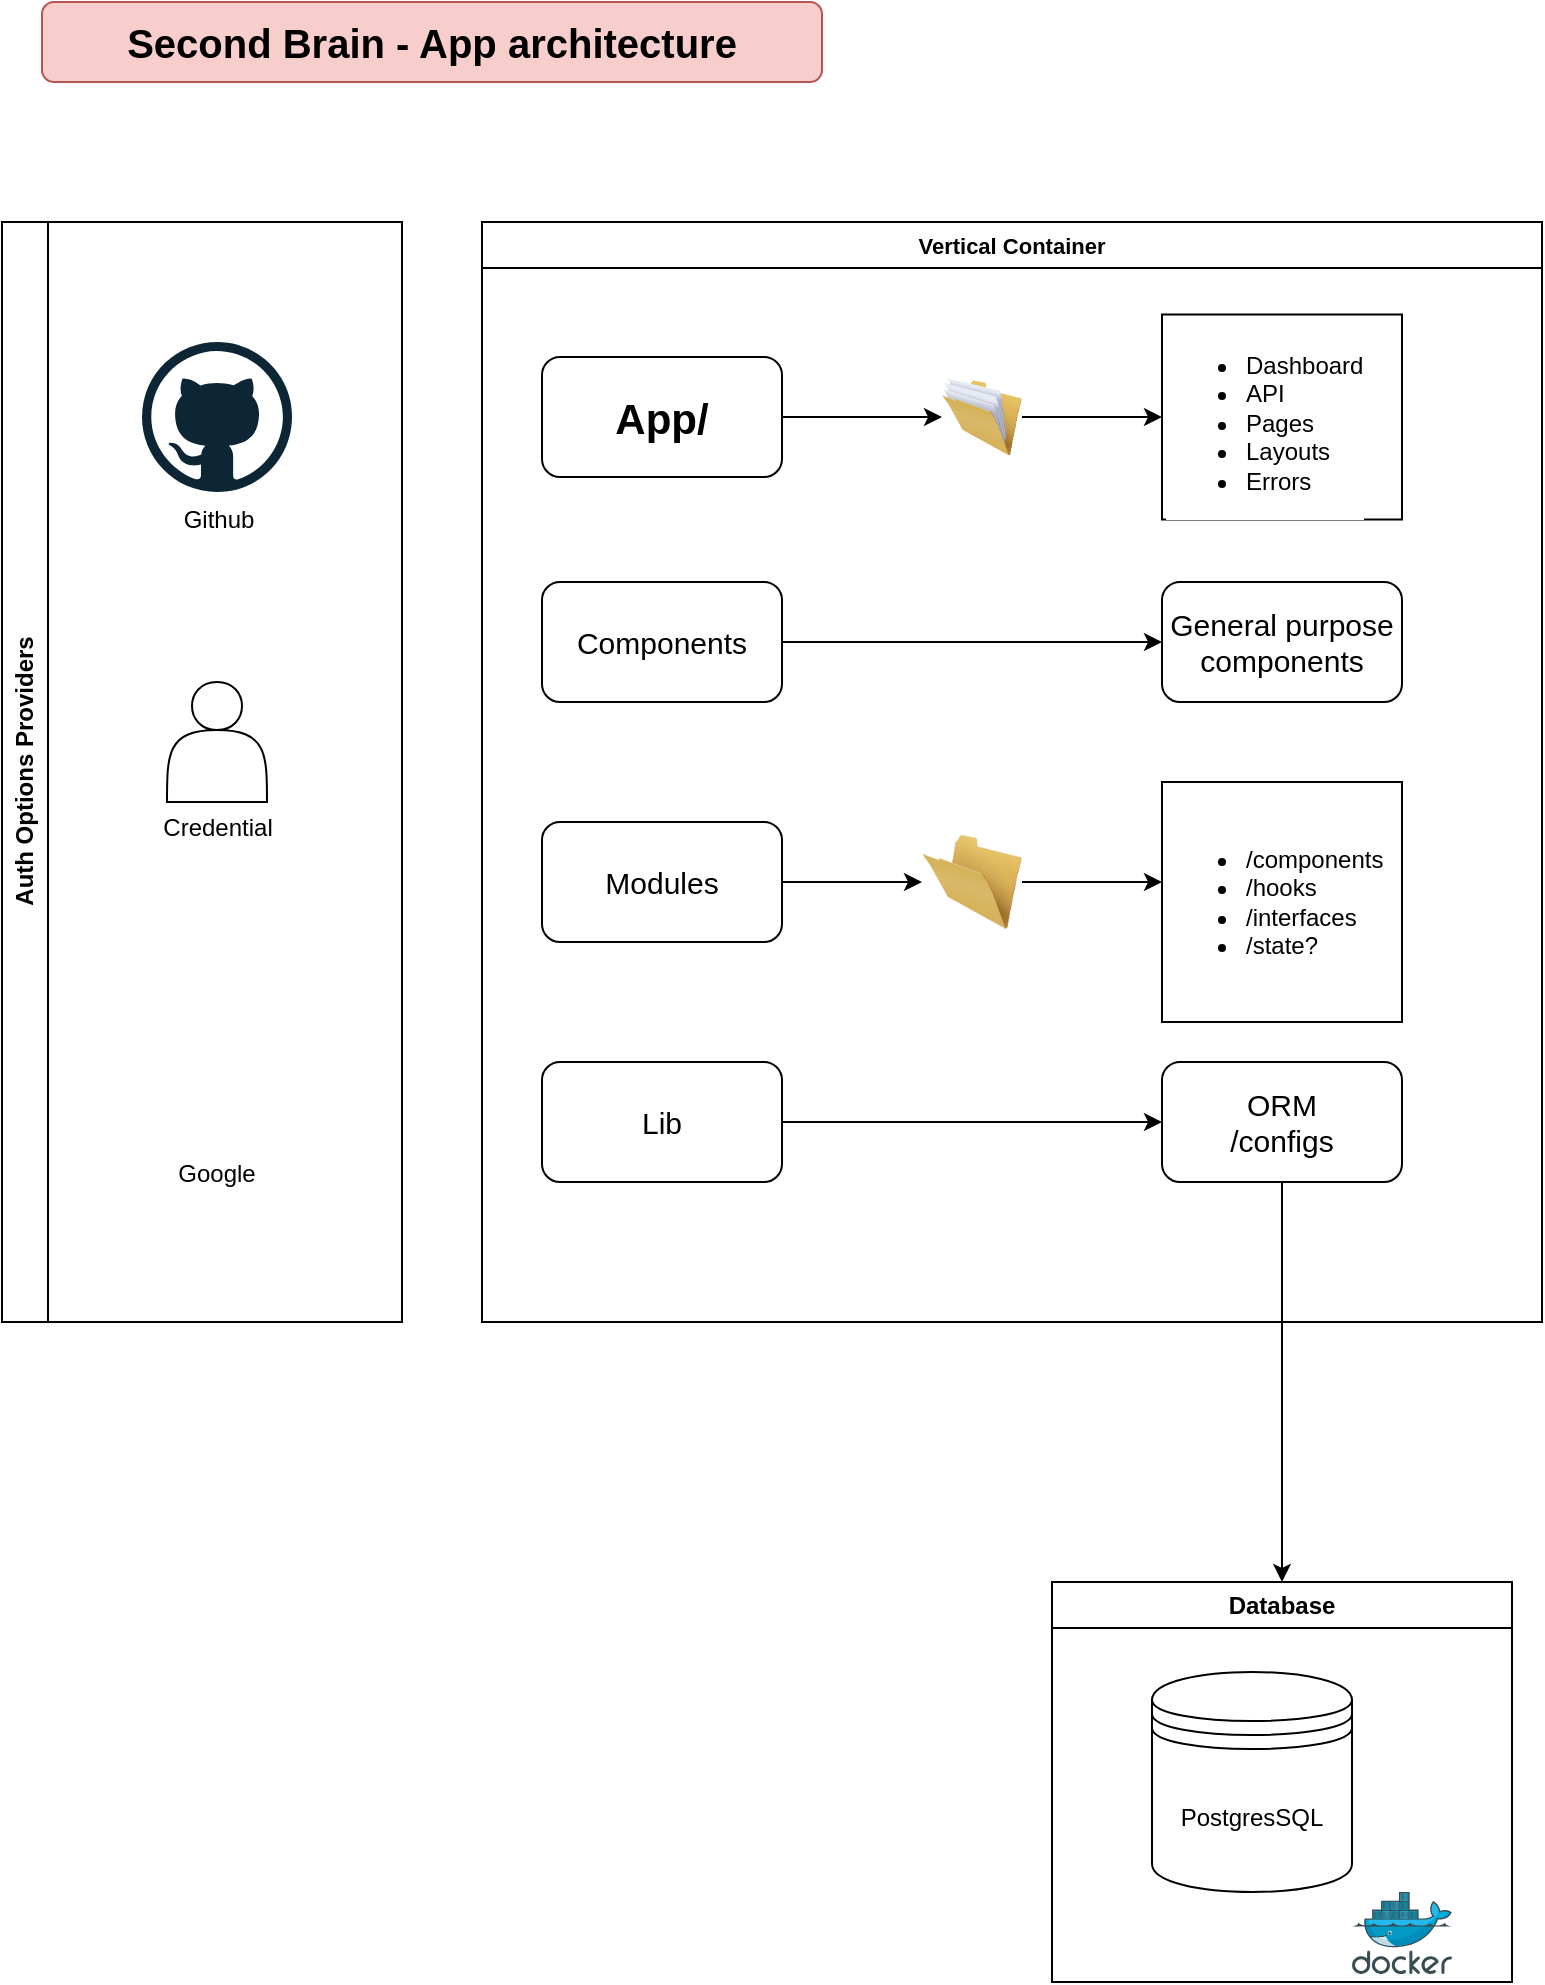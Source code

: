 <mxfile version="24.5.4" type="github">
  <diagram name="Page-1" id="zUJ7GC7uD28MWCzUeDHU">
    <mxGraphModel dx="1647" dy="846" grid="1" gridSize="10" guides="1" tooltips="1" connect="1" arrows="1" fold="1" page="1" pageScale="1" pageWidth="850" pageHeight="1100" math="0" shadow="0">
      <root>
        <mxCell id="0" />
        <mxCell id="1" parent="0" />
        <mxCell id="sbCPYrGfywKiEF4ClO-b-1" value="Second Brain - App architecture" style="rounded=1;whiteSpace=wrap;html=1;fillColor=#f8cecc;strokeColor=#b85450;fontStyle=1;fontSize=20;" vertex="1" parent="1">
          <mxGeometry x="70" y="40" width="390" height="40" as="geometry" />
        </mxCell>
        <mxCell id="sbCPYrGfywKiEF4ClO-b-4" value="Vertical Container" style="swimlane;whiteSpace=wrap;html=1;fontSize=11;" vertex="1" parent="1">
          <mxGeometry x="290" y="150" width="530" height="550" as="geometry" />
        </mxCell>
        <mxCell id="sbCPYrGfywKiEF4ClO-b-16" style="edgeStyle=orthogonalEdgeStyle;rounded=0;orthogonalLoop=1;jettySize=auto;html=1;" edge="1" parent="sbCPYrGfywKiEF4ClO-b-4" source="sbCPYrGfywKiEF4ClO-b-9" target="sbCPYrGfywKiEF4ClO-b-15">
          <mxGeometry relative="1" as="geometry" />
        </mxCell>
        <mxCell id="sbCPYrGfywKiEF4ClO-b-9" value="App/" style="rounded=1;whiteSpace=wrap;html=1;fontStyle=1;fontSize=21;" vertex="1" parent="sbCPYrGfywKiEF4ClO-b-4">
          <mxGeometry x="30" y="67.5" width="120" height="60" as="geometry" />
        </mxCell>
        <mxCell id="sbCPYrGfywKiEF4ClO-b-20" style="edgeStyle=orthogonalEdgeStyle;rounded=0;orthogonalLoop=1;jettySize=auto;html=1;entryX=0;entryY=0.5;entryDx=0;entryDy=0;exitX=1;exitY=0.5;exitDx=0;exitDy=0;" edge="1" parent="sbCPYrGfywKiEF4ClO-b-4" source="sbCPYrGfywKiEF4ClO-b-11" target="sbCPYrGfywKiEF4ClO-b-19">
          <mxGeometry relative="1" as="geometry" />
        </mxCell>
        <mxCell id="sbCPYrGfywKiEF4ClO-b-28" value="" style="edgeStyle=orthogonalEdgeStyle;rounded=0;orthogonalLoop=1;jettySize=auto;html=1;" edge="1" parent="sbCPYrGfywKiEF4ClO-b-4" source="sbCPYrGfywKiEF4ClO-b-10" target="sbCPYrGfywKiEF4ClO-b-27">
          <mxGeometry relative="1" as="geometry" />
        </mxCell>
        <mxCell id="sbCPYrGfywKiEF4ClO-b-10" value="Components" style="rounded=1;whiteSpace=wrap;html=1;fontStyle=0;fontSize=15;" vertex="1" parent="sbCPYrGfywKiEF4ClO-b-4">
          <mxGeometry x="30" y="180" width="120" height="60" as="geometry" />
        </mxCell>
        <mxCell id="sbCPYrGfywKiEF4ClO-b-11" value="Modules" style="rounded=1;whiteSpace=wrap;html=1;fontStyle=0;fontSize=15;" vertex="1" parent="sbCPYrGfywKiEF4ClO-b-4">
          <mxGeometry x="30" y="300" width="120" height="60" as="geometry" />
        </mxCell>
        <mxCell id="sbCPYrGfywKiEF4ClO-b-26" value="" style="edgeStyle=orthogonalEdgeStyle;rounded=0;orthogonalLoop=1;jettySize=auto;html=1;" edge="1" parent="sbCPYrGfywKiEF4ClO-b-4" source="sbCPYrGfywKiEF4ClO-b-13" target="sbCPYrGfywKiEF4ClO-b-25">
          <mxGeometry relative="1" as="geometry" />
        </mxCell>
        <mxCell id="sbCPYrGfywKiEF4ClO-b-13" value="Lib" style="rounded=1;whiteSpace=wrap;html=1;fontStyle=0;fontSize=15;" vertex="1" parent="sbCPYrGfywKiEF4ClO-b-4">
          <mxGeometry x="30" y="420" width="120" height="60" as="geometry" />
        </mxCell>
        <mxCell id="sbCPYrGfywKiEF4ClO-b-18" value="" style="edgeStyle=orthogonalEdgeStyle;rounded=0;orthogonalLoop=1;jettySize=auto;html=1;" edge="1" parent="sbCPYrGfywKiEF4ClO-b-4" source="sbCPYrGfywKiEF4ClO-b-15" target="sbCPYrGfywKiEF4ClO-b-17">
          <mxGeometry relative="1" as="geometry" />
        </mxCell>
        <mxCell id="sbCPYrGfywKiEF4ClO-b-15" value="" style="image;html=1;image=img/lib/clip_art/general/Full_Folder_128x128.png" vertex="1" parent="sbCPYrGfywKiEF4ClO-b-4">
          <mxGeometry x="230" y="71.25" width="40" height="52.5" as="geometry" />
        </mxCell>
        <mxCell id="sbCPYrGfywKiEF4ClO-b-17" value="&lt;ul&gt;&lt;li&gt;Dashboard&lt;/li&gt;&lt;li style=&quot;&quot;&gt;API&lt;/li&gt;&lt;li style=&quot;&quot;&gt;Pages&lt;/li&gt;&lt;li style=&quot;&quot;&gt;Layouts&lt;/li&gt;&lt;li style=&quot;&quot;&gt;Errors&lt;/li&gt;&lt;/ul&gt;" style="whiteSpace=wrap;html=1;verticalAlign=top;labelBackgroundColor=default;align=left;" vertex="1" parent="sbCPYrGfywKiEF4ClO-b-4">
          <mxGeometry x="340" y="46.25" width="120" height="102.5" as="geometry" />
        </mxCell>
        <mxCell id="sbCPYrGfywKiEF4ClO-b-24" style="edgeStyle=orthogonalEdgeStyle;rounded=0;orthogonalLoop=1;jettySize=auto;html=1;entryX=0;entryY=0.5;entryDx=0;entryDy=0;" edge="1" parent="sbCPYrGfywKiEF4ClO-b-4" source="sbCPYrGfywKiEF4ClO-b-19">
          <mxGeometry relative="1" as="geometry">
            <mxPoint x="340" y="330" as="targetPoint" />
          </mxGeometry>
        </mxCell>
        <mxCell id="sbCPYrGfywKiEF4ClO-b-19" value="" style="image;html=1;image=img/lib/clip_art/general/Empty_Folder_128x128.png" vertex="1" parent="sbCPYrGfywKiEF4ClO-b-4">
          <mxGeometry x="220" y="305" width="50" height="50" as="geometry" />
        </mxCell>
        <mxCell id="sbCPYrGfywKiEF4ClO-b-23" value="&lt;ul&gt;&lt;li&gt;/components&lt;/li&gt;&lt;li&gt;&lt;span style=&quot;background-color: initial;&quot;&gt;/hooks&lt;/span&gt;&lt;/li&gt;&lt;li&gt;&lt;span style=&quot;background-color: initial;&quot;&gt;/interfaces&lt;/span&gt;&lt;/li&gt;&lt;li&gt;&lt;span style=&quot;background-color: initial;&quot;&gt;/state?&lt;/span&gt;&lt;/li&gt;&lt;/ul&gt;" style="whiteSpace=wrap;html=1;aspect=fixed;align=left;" vertex="1" parent="sbCPYrGfywKiEF4ClO-b-4">
          <mxGeometry x="340" y="280" width="120" height="120" as="geometry" />
        </mxCell>
        <mxCell id="sbCPYrGfywKiEF4ClO-b-25" value="ORM&lt;div&gt;/configs&lt;/div&gt;" style="rounded=1;whiteSpace=wrap;html=1;fontStyle=0;fontSize=15;" vertex="1" parent="sbCPYrGfywKiEF4ClO-b-4">
          <mxGeometry x="340" y="420" width="120" height="60" as="geometry" />
        </mxCell>
        <mxCell id="sbCPYrGfywKiEF4ClO-b-27" value="General purpose components" style="whiteSpace=wrap;html=1;fontSize=15;rounded=1;fontStyle=0;" vertex="1" parent="sbCPYrGfywKiEF4ClO-b-4">
          <mxGeometry x="340" y="180" width="120" height="60" as="geometry" />
        </mxCell>
        <mxCell id="sbCPYrGfywKiEF4ClO-b-5" value="Auth Options Providers" style="swimlane;horizontal=0;whiteSpace=wrap;html=1;" vertex="1" parent="1">
          <mxGeometry x="50" y="150" width="200" height="550" as="geometry" />
        </mxCell>
        <mxCell id="sbCPYrGfywKiEF4ClO-b-6" value="Github" style="dashed=0;outlineConnect=0;html=1;align=center;labelPosition=center;verticalLabelPosition=bottom;verticalAlign=top;shape=mxgraph.weblogos.github" vertex="1" parent="sbCPYrGfywKiEF4ClO-b-5">
          <mxGeometry x="70" y="60" width="75" height="75" as="geometry" />
        </mxCell>
        <mxCell id="sbCPYrGfywKiEF4ClO-b-7" value="&lt;div&gt;&lt;br&gt;&lt;/div&gt;&lt;div&gt;&lt;br&gt;&lt;/div&gt;&lt;div&gt;&lt;br&gt;&lt;/div&gt;&lt;div&gt;&lt;br&gt;&lt;/div&gt;&lt;div&gt;&lt;br&gt;&lt;/div&gt;&lt;div&gt;&lt;br&gt;&lt;/div&gt;Credential" style="shape=actor;whiteSpace=wrap;html=1;" vertex="1" parent="sbCPYrGfywKiEF4ClO-b-5">
          <mxGeometry x="82.5" y="230" width="50" height="60" as="geometry" />
        </mxCell>
        <mxCell id="sbCPYrGfywKiEF4ClO-b-8" value="Google" style="shape=image;verticalLabelPosition=bottom;labelBackgroundColor=default;verticalAlign=top;aspect=fixed;imageAspect=0;image=https://cdn1.iconfinder.com/data/icons/google-s-logo/150/Google_Icons-09-512.png;" vertex="1" parent="sbCPYrGfywKiEF4ClO-b-5">
          <mxGeometry x="61.5" y="370" width="92" height="92" as="geometry" />
        </mxCell>
        <mxCell id="sbCPYrGfywKiEF4ClO-b-31" value="Database" style="swimlane;whiteSpace=wrap;html=1;" vertex="1" parent="1">
          <mxGeometry x="575" y="830" width="230" height="200" as="geometry" />
        </mxCell>
        <mxCell id="sbCPYrGfywKiEF4ClO-b-30" value="PostgresSQL" style="shape=datastore;whiteSpace=wrap;html=1;" vertex="1" parent="sbCPYrGfywKiEF4ClO-b-31">
          <mxGeometry x="50" y="45" width="100" height="110" as="geometry" />
        </mxCell>
        <mxCell id="sbCPYrGfywKiEF4ClO-b-32" value="" style="image;sketch=0;aspect=fixed;html=1;points=[];align=center;fontSize=12;image=img/lib/mscae/Docker.svg;" vertex="1" parent="sbCPYrGfywKiEF4ClO-b-31">
          <mxGeometry x="150" y="155" width="50" height="41" as="geometry" />
        </mxCell>
        <mxCell id="sbCPYrGfywKiEF4ClO-b-33" style="edgeStyle=orthogonalEdgeStyle;rounded=0;orthogonalLoop=1;jettySize=auto;html=1;" edge="1" parent="1" source="sbCPYrGfywKiEF4ClO-b-25" target="sbCPYrGfywKiEF4ClO-b-31">
          <mxGeometry relative="1" as="geometry" />
        </mxCell>
      </root>
    </mxGraphModel>
  </diagram>
</mxfile>
